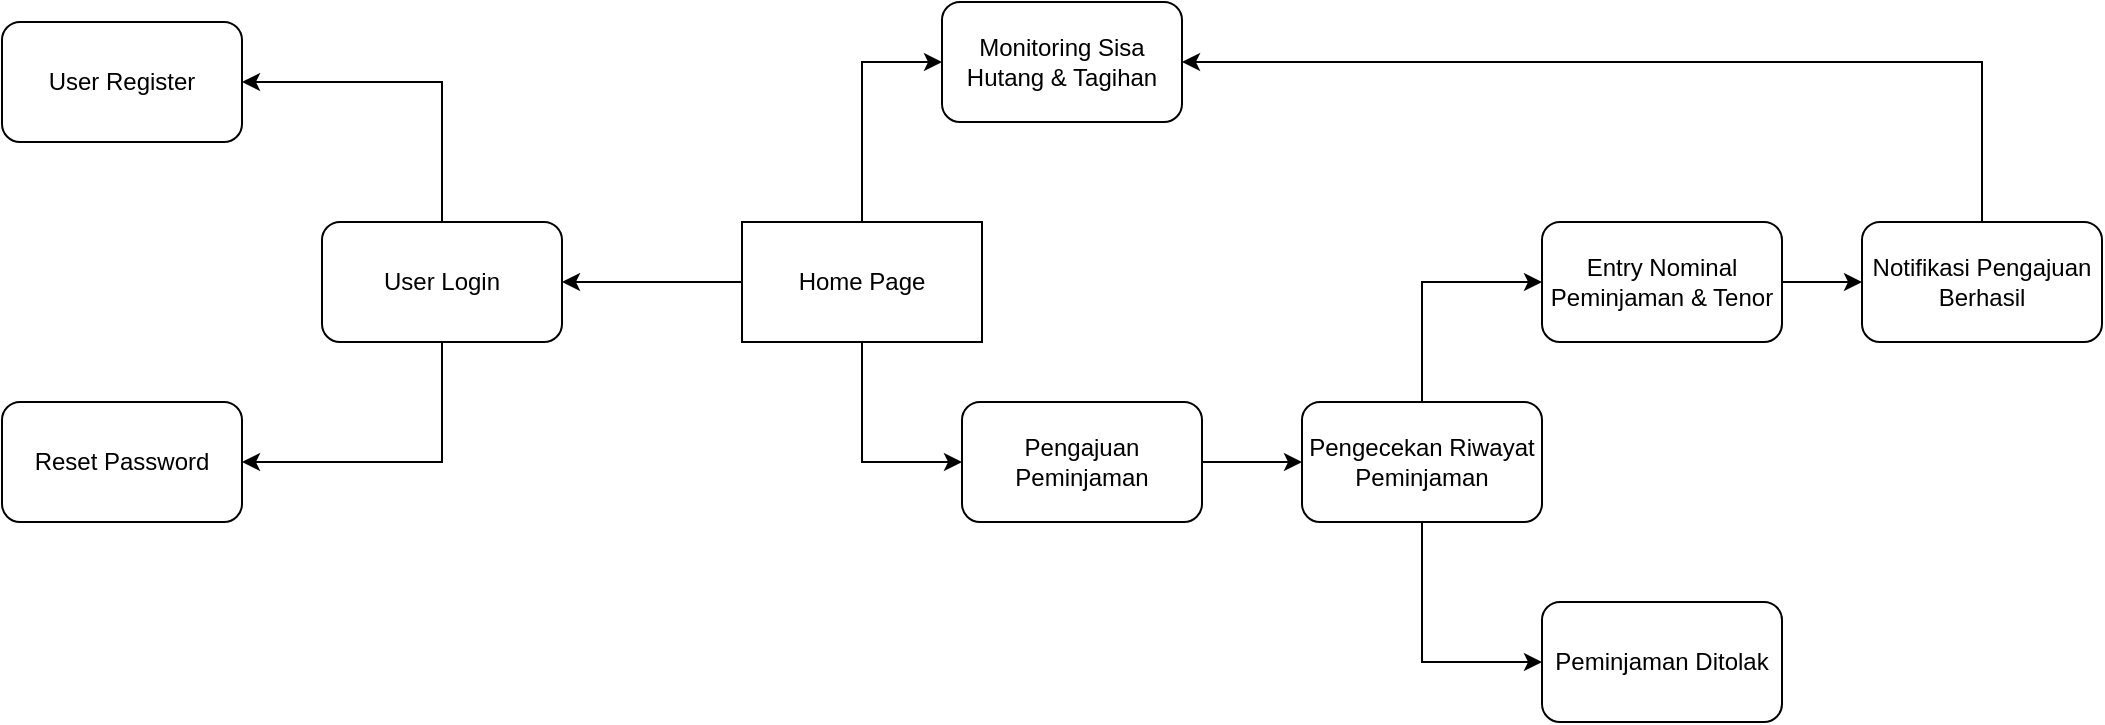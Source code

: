 <mxfile version="20.7.4" type="device"><diagram id="A-RbnL3lvw9VyoKkV9lW" name="Page-1"><mxGraphModel dx="1050" dy="483" grid="1" gridSize="10" guides="1" tooltips="1" connect="1" arrows="1" fold="1" page="1" pageScale="1" pageWidth="850" pageHeight="1100" math="0" shadow="0"><root><mxCell id="0"/><mxCell id="1" parent="0"/><mxCell id="R9WkSHn2aXZTaVQETkyq-4" style="edgeStyle=orthogonalEdgeStyle;rounded=0;orthogonalLoop=1;jettySize=auto;html=1;exitX=0.5;exitY=0;exitDx=0;exitDy=0;entryX=1;entryY=0.5;entryDx=0;entryDy=0;" edge="1" parent="1" source="R9WkSHn2aXZTaVQETkyq-1" target="R9WkSHn2aXZTaVQETkyq-2"><mxGeometry relative="1" as="geometry"/></mxCell><mxCell id="R9WkSHn2aXZTaVQETkyq-5" style="edgeStyle=orthogonalEdgeStyle;rounded=0;orthogonalLoop=1;jettySize=auto;html=1;exitX=0.5;exitY=1;exitDx=0;exitDy=0;entryX=1;entryY=0.5;entryDx=0;entryDy=0;" edge="1" parent="1" source="R9WkSHn2aXZTaVQETkyq-1" target="R9WkSHn2aXZTaVQETkyq-3"><mxGeometry relative="1" as="geometry"/></mxCell><mxCell id="R9WkSHn2aXZTaVQETkyq-1" value="User Login" style="rounded=1;whiteSpace=wrap;html=1;" vertex="1" parent="1"><mxGeometry x="220" y="210" width="120" height="60" as="geometry"/></mxCell><mxCell id="R9WkSHn2aXZTaVQETkyq-2" value="User Register" style="rounded=1;whiteSpace=wrap;html=1;" vertex="1" parent="1"><mxGeometry x="60" y="110" width="120" height="60" as="geometry"/></mxCell><mxCell id="R9WkSHn2aXZTaVQETkyq-3" value="Reset Password" style="rounded=1;whiteSpace=wrap;html=1;" vertex="1" parent="1"><mxGeometry x="60" y="300" width="120" height="60" as="geometry"/></mxCell><mxCell id="R9WkSHn2aXZTaVQETkyq-7" style="edgeStyle=orthogonalEdgeStyle;rounded=0;orthogonalLoop=1;jettySize=auto;html=1;exitX=0;exitY=0.5;exitDx=0;exitDy=0;" edge="1" parent="1" source="R9WkSHn2aXZTaVQETkyq-6" target="R9WkSHn2aXZTaVQETkyq-1"><mxGeometry relative="1" as="geometry"/></mxCell><mxCell id="R9WkSHn2aXZTaVQETkyq-9" style="edgeStyle=orthogonalEdgeStyle;rounded=0;orthogonalLoop=1;jettySize=auto;html=1;exitX=0.5;exitY=0;exitDx=0;exitDy=0;entryX=0;entryY=0.5;entryDx=0;entryDy=0;" edge="1" parent="1" source="R9WkSHn2aXZTaVQETkyq-6" target="R9WkSHn2aXZTaVQETkyq-8"><mxGeometry relative="1" as="geometry"/></mxCell><mxCell id="R9WkSHn2aXZTaVQETkyq-11" style="edgeStyle=orthogonalEdgeStyle;rounded=0;orthogonalLoop=1;jettySize=auto;html=1;exitX=0.5;exitY=1;exitDx=0;exitDy=0;entryX=0;entryY=0.5;entryDx=0;entryDy=0;" edge="1" parent="1" source="R9WkSHn2aXZTaVQETkyq-6" target="R9WkSHn2aXZTaVQETkyq-10"><mxGeometry relative="1" as="geometry"/></mxCell><mxCell id="R9WkSHn2aXZTaVQETkyq-6" value="Home Page" style="rounded=0;whiteSpace=wrap;html=1;" vertex="1" parent="1"><mxGeometry x="430" y="210" width="120" height="60" as="geometry"/></mxCell><mxCell id="R9WkSHn2aXZTaVQETkyq-8" value="Monitoring Sisa Hutang &amp;amp; Tagihan" style="rounded=1;whiteSpace=wrap;html=1;" vertex="1" parent="1"><mxGeometry x="530" y="100" width="120" height="60" as="geometry"/></mxCell><mxCell id="R9WkSHn2aXZTaVQETkyq-13" style="edgeStyle=orthogonalEdgeStyle;rounded=0;orthogonalLoop=1;jettySize=auto;html=1;exitX=1;exitY=0.5;exitDx=0;exitDy=0;entryX=0;entryY=0.5;entryDx=0;entryDy=0;" edge="1" parent="1" source="R9WkSHn2aXZTaVQETkyq-10" target="R9WkSHn2aXZTaVQETkyq-12"><mxGeometry relative="1" as="geometry"/></mxCell><mxCell id="R9WkSHn2aXZTaVQETkyq-10" value="Pengajuan Peminjaman" style="rounded=1;whiteSpace=wrap;html=1;" vertex="1" parent="1"><mxGeometry x="540" y="300" width="120" height="60" as="geometry"/></mxCell><mxCell id="R9WkSHn2aXZTaVQETkyq-16" style="edgeStyle=orthogonalEdgeStyle;rounded=0;orthogonalLoop=1;jettySize=auto;html=1;exitX=0.5;exitY=0;exitDx=0;exitDy=0;entryX=0;entryY=0.5;entryDx=0;entryDy=0;" edge="1" parent="1" source="R9WkSHn2aXZTaVQETkyq-12" target="R9WkSHn2aXZTaVQETkyq-15"><mxGeometry relative="1" as="geometry"/></mxCell><mxCell id="R9WkSHn2aXZTaVQETkyq-17" style="edgeStyle=orthogonalEdgeStyle;rounded=0;orthogonalLoop=1;jettySize=auto;html=1;exitX=0.5;exitY=1;exitDx=0;exitDy=0;entryX=0;entryY=0.5;entryDx=0;entryDy=0;" edge="1" parent="1" source="R9WkSHn2aXZTaVQETkyq-12" target="R9WkSHn2aXZTaVQETkyq-14"><mxGeometry relative="1" as="geometry"/></mxCell><mxCell id="R9WkSHn2aXZTaVQETkyq-12" value="Pengecekan Riwayat Peminjaman" style="rounded=1;whiteSpace=wrap;html=1;" vertex="1" parent="1"><mxGeometry x="710" y="300" width="120" height="60" as="geometry"/></mxCell><mxCell id="R9WkSHn2aXZTaVQETkyq-14" value="Peminjaman Ditolak" style="rounded=1;whiteSpace=wrap;html=1;" vertex="1" parent="1"><mxGeometry x="830" y="400" width="120" height="60" as="geometry"/></mxCell><mxCell id="R9WkSHn2aXZTaVQETkyq-19" style="edgeStyle=orthogonalEdgeStyle;rounded=0;orthogonalLoop=1;jettySize=auto;html=1;exitX=1;exitY=0.5;exitDx=0;exitDy=0;" edge="1" parent="1" source="R9WkSHn2aXZTaVQETkyq-15" target="R9WkSHn2aXZTaVQETkyq-18"><mxGeometry relative="1" as="geometry"/></mxCell><mxCell id="R9WkSHn2aXZTaVQETkyq-15" value="Entry Nominal Peminjaman &amp;amp; Tenor" style="rounded=1;whiteSpace=wrap;html=1;" vertex="1" parent="1"><mxGeometry x="830" y="210" width="120" height="60" as="geometry"/></mxCell><mxCell id="R9WkSHn2aXZTaVQETkyq-20" style="edgeStyle=orthogonalEdgeStyle;rounded=0;orthogonalLoop=1;jettySize=auto;html=1;exitX=0.5;exitY=0;exitDx=0;exitDy=0;entryX=1;entryY=0.5;entryDx=0;entryDy=0;" edge="1" parent="1" source="R9WkSHn2aXZTaVQETkyq-18" target="R9WkSHn2aXZTaVQETkyq-8"><mxGeometry relative="1" as="geometry"/></mxCell><mxCell id="R9WkSHn2aXZTaVQETkyq-18" value="Notifikasi Pengajuan Berhasil" style="rounded=1;whiteSpace=wrap;html=1;" vertex="1" parent="1"><mxGeometry x="990" y="210" width="120" height="60" as="geometry"/></mxCell></root></mxGraphModel></diagram></mxfile>